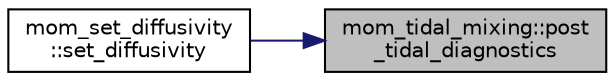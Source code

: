 digraph "mom_tidal_mixing::post_tidal_diagnostics"
{
 // INTERACTIVE_SVG=YES
 // LATEX_PDF_SIZE
  edge [fontname="Helvetica",fontsize="10",labelfontname="Helvetica",labelfontsize="10"];
  node [fontname="Helvetica",fontsize="10",shape=record];
  rankdir="RL";
  Node1 [label="mom_tidal_mixing::post\l_tidal_diagnostics",height=0.2,width=0.4,color="black", fillcolor="grey75", style="filled", fontcolor="black",tooltip="This subroutine offers up diagnostics of the tidal mixing."];
  Node1 -> Node2 [dir="back",color="midnightblue",fontsize="10",style="solid",fontname="Helvetica"];
  Node2 [label="mom_set_diffusivity\l::set_diffusivity",height=0.2,width=0.4,color="black", fillcolor="white", style="filled",URL="$namespacemom__set__diffusivity.html#ab1a9d6ee0a1fcd2bea69469fc4df3f3c",tooltip="Sets the interior vertical diffusion of scalars due to the following processes:"];
}
